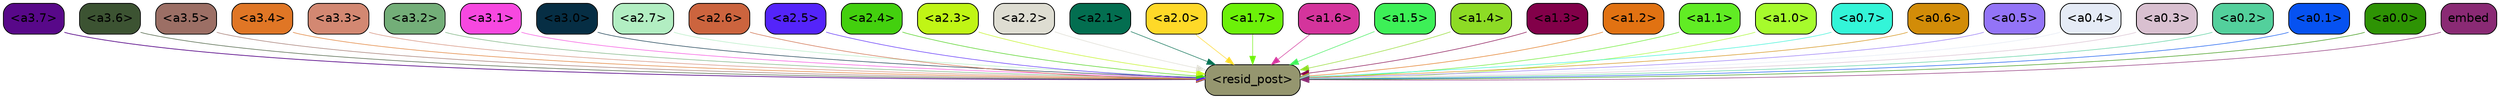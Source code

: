strict digraph "" {
	graph [bgcolor=transparent,
		layout=dot,
		overlap=false,
		splines=true
	];
	"<a3.7>"	[color=black,
		fillcolor="#580889",
		fontname=Helvetica,
		shape=box,
		style="filled, rounded"];
	"<resid_post>"	[color=black,
		fillcolor="#95966f",
		fontname=Helvetica,
		shape=box,
		style="filled, rounded"];
	"<a3.7>" -> "<resid_post>"	[color="#580889",
		penwidth=0.8263697922229767];
	"<a3.6>"	[color=black,
		fillcolor="#3c5332",
		fontname=Helvetica,
		shape=box,
		style="filled, rounded"];
	"<a3.6>" -> "<resid_post>"	[color="#3c5332",
		penwidth=0.6];
	"<a3.5>"	[color=black,
		fillcolor="#9c6f65",
		fontname=Helvetica,
		shape=box,
		style="filled, rounded"];
	"<a3.5>" -> "<resid_post>"	[color="#9c6f65",
		penwidth=0.6];
	"<a3.4>"	[color=black,
		fillcolor="#e07625",
		fontname=Helvetica,
		shape=box,
		style="filled, rounded"];
	"<a3.4>" -> "<resid_post>"	[color="#e07625",
		penwidth=0.6];
	"<a3.3>"	[color=black,
		fillcolor="#d38872",
		fontname=Helvetica,
		shape=box,
		style="filled, rounded"];
	"<a3.3>" -> "<resid_post>"	[color="#d38872",
		penwidth=0.6];
	"<a3.2>"	[color=black,
		fillcolor="#73ae78",
		fontname=Helvetica,
		shape=box,
		style="filled, rounded"];
	"<a3.2>" -> "<resid_post>"	[color="#73ae78",
		penwidth=0.6];
	"<a3.1>"	[color=black,
		fillcolor="#f748e0",
		fontname=Helvetica,
		shape=box,
		style="filled, rounded"];
	"<a3.1>" -> "<resid_post>"	[color="#f748e0",
		penwidth=0.6];
	"<a3.0>"	[color=black,
		fillcolor="#062e44",
		fontname=Helvetica,
		shape=box,
		style="filled, rounded"];
	"<a3.0>" -> "<resid_post>"	[color="#062e44",
		penwidth=0.6];
	"<a2.7>"	[color=black,
		fillcolor="#b2eec2",
		fontname=Helvetica,
		shape=box,
		style="filled, rounded"];
	"<a2.7>" -> "<resid_post>"	[color="#b2eec2",
		penwidth=0.6];
	"<a2.6>"	[color=black,
		fillcolor="#cc643e",
		fontname=Helvetica,
		shape=box,
		style="filled, rounded"];
	"<a2.6>" -> "<resid_post>"	[color="#cc643e",
		penwidth=0.6];
	"<a2.5>"	[color=black,
		fillcolor="#5424fa",
		fontname=Helvetica,
		shape=box,
		style="filled, rounded"];
	"<a2.5>" -> "<resid_post>"	[color="#5424fa",
		penwidth=0.6];
	"<a2.4>"	[color=black,
		fillcolor="#43d00e",
		fontname=Helvetica,
		shape=box,
		style="filled, rounded"];
	"<a2.4>" -> "<resid_post>"	[color="#43d00e",
		penwidth=0.6];
	"<a2.3>"	[color=black,
		fillcolor="#c0f515",
		fontname=Helvetica,
		shape=box,
		style="filled, rounded"];
	"<a2.3>" -> "<resid_post>"	[color="#c0f515",
		penwidth=0.6];
	"<a2.2>"	[color=black,
		fillcolor="#deddd2",
		fontname=Helvetica,
		shape=box,
		style="filled, rounded"];
	"<a2.2>" -> "<resid_post>"	[color="#deddd2",
		penwidth=0.6];
	"<a2.1>"	[color=black,
		fillcolor="#036e50",
		fontname=Helvetica,
		shape=box,
		style="filled, rounded"];
	"<a2.1>" -> "<resid_post>"	[color="#036e50",
		penwidth=0.6];
	"<a2.0>"	[color=black,
		fillcolor="#fed928",
		fontname=Helvetica,
		shape=box,
		style="filled, rounded"];
	"<a2.0>" -> "<resid_post>"	[color="#fed928",
		penwidth=0.6];
	"<a1.7>"	[color=black,
		fillcolor="#6cf109",
		fontname=Helvetica,
		shape=box,
		style="filled, rounded"];
	"<a1.7>" -> "<resid_post>"	[color="#6cf109",
		penwidth=0.6];
	"<a1.6>"	[color=black,
		fillcolor="#d4349c",
		fontname=Helvetica,
		shape=box,
		style="filled, rounded"];
	"<a1.6>" -> "<resid_post>"	[color="#d4349c",
		penwidth=0.6];
	"<a1.5>"	[color=black,
		fillcolor="#3df057",
		fontname=Helvetica,
		shape=box,
		style="filled, rounded"];
	"<a1.5>" -> "<resid_post>"	[color="#3df057",
		penwidth=0.6];
	"<a1.4>"	[color=black,
		fillcolor="#8ddb25",
		fontname=Helvetica,
		shape=box,
		style="filled, rounded"];
	"<a1.4>" -> "<resid_post>"	[color="#8ddb25",
		penwidth=0.6];
	"<a1.3>"	[color=black,
		fillcolor="#820049",
		fontname=Helvetica,
		shape=box,
		style="filled, rounded"];
	"<a1.3>" -> "<resid_post>"	[color="#820049",
		penwidth=0.6];
	"<a1.2>"	[color=black,
		fillcolor="#e17212",
		fontname=Helvetica,
		shape=box,
		style="filled, rounded"];
	"<a1.2>" -> "<resid_post>"	[color="#e17212",
		penwidth=0.6];
	"<a1.1>"	[color=black,
		fillcolor="#61ec24",
		fontname=Helvetica,
		shape=box,
		style="filled, rounded"];
	"<a1.1>" -> "<resid_post>"	[color="#61ec24",
		penwidth=0.6];
	"<a1.0>"	[color=black,
		fillcolor="#a6fb2c",
		fontname=Helvetica,
		shape=box,
		style="filled, rounded"];
	"<a1.0>" -> "<resid_post>"	[color="#a6fb2c",
		penwidth=0.6];
	"<a0.7>"	[color=black,
		fillcolor="#33f5d8",
		fontname=Helvetica,
		shape=box,
		style="filled, rounded"];
	"<a0.7>" -> "<resid_post>"	[color="#33f5d8",
		penwidth=0.6];
	"<a0.6>"	[color=black,
		fillcolor="#d28c08",
		fontname=Helvetica,
		shape=box,
		style="filled, rounded"];
	"<a0.6>" -> "<resid_post>"	[color="#d28c08",
		penwidth=0.6];
	"<a0.5>"	[color=black,
		fillcolor="#9374f7",
		fontname=Helvetica,
		shape=box,
		style="filled, rounded"];
	"<a0.5>" -> "<resid_post>"	[color="#9374f7",
		penwidth=0.6];
	"<a0.4>"	[color=black,
		fillcolor="#e5ebf6",
		fontname=Helvetica,
		shape=box,
		style="filled, rounded"];
	"<a0.4>" -> "<resid_post>"	[color="#e5ebf6",
		penwidth=0.6];
	"<a0.3>"	[color=black,
		fillcolor="#d9c0d0",
		fontname=Helvetica,
		shape=box,
		style="filled, rounded"];
	"<a0.3>" -> "<resid_post>"	[color="#d9c0d0",
		penwidth=0.6];
	"<a0.2>"	[color=black,
		fillcolor="#53d09c",
		fontname=Helvetica,
		shape=box,
		style="filled, rounded"];
	"<a0.2>" -> "<resid_post>"	[color="#53d09c",
		penwidth=0.6];
	"<a0.1>"	[color=black,
		fillcolor="#0652f1",
		fontname=Helvetica,
		shape=box,
		style="filled, rounded"];
	"<a0.1>" -> "<resid_post>"	[color="#0652f1",
		penwidth=0.6];
	"<a0.0>"	[color=black,
		fillcolor="#2e9304",
		fontname=Helvetica,
		shape=box,
		style="filled, rounded"];
	"<a0.0>" -> "<resid_post>"	[color="#2e9304",
		penwidth=0.6];
	embed	[color=black,
		fillcolor="#8a2a74",
		fontname=Helvetica,
		shape=box,
		style="filled, rounded"];
	embed -> "<resid_post>"	[color="#8a2a74",
		penwidth=0.6];
}
